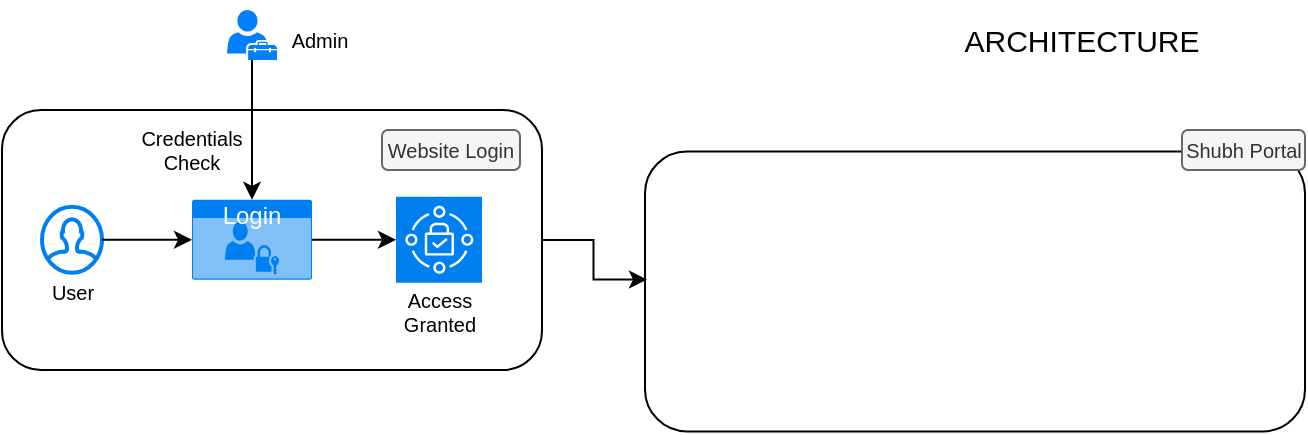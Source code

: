 <mxfile version="22.0.3" type="github">
  <diagram name="Page-1" id="KWnVXeVzuNGroSRr7JK8">
    <mxGraphModel dx="757" dy="492" grid="1" gridSize="10" guides="1" tooltips="1" connect="1" arrows="1" fold="1" page="1" pageScale="1" pageWidth="827" pageHeight="1169" math="0" shadow="0">
      <root>
        <mxCell id="0" />
        <mxCell id="1" parent="0" />
        <mxCell id="YLXyucDN5D_xezUCXxx6-1" value="" style="rounded=1;whiteSpace=wrap;html=1;" vertex="1" parent="1">
          <mxGeometry x="50" y="90" width="270" height="130" as="geometry" />
        </mxCell>
        <mxCell id="YLXyucDN5D_xezUCXxx6-2" value="" style="html=1;verticalLabelPosition=bottom;align=center;labelBackgroundColor=#ffffff;verticalAlign=top;strokeWidth=2;strokeColor=#0080F0;shadow=0;dashed=0;shape=mxgraph.ios7.icons.user;" vertex="1" parent="1">
          <mxGeometry x="70" y="138.37" width="30" height="33" as="geometry" />
        </mxCell>
        <mxCell id="YLXyucDN5D_xezUCXxx6-18" style="edgeStyle=orthogonalEdgeStyle;rounded=0;orthogonalLoop=1;jettySize=auto;html=1;" edge="1" parent="1" source="YLXyucDN5D_xezUCXxx6-3" target="YLXyucDN5D_xezUCXxx6-4">
          <mxGeometry relative="1" as="geometry" />
        </mxCell>
        <mxCell id="YLXyucDN5D_xezUCXxx6-3" value="Login" style="html=1;whiteSpace=wrap;strokeColor=none;fillColor=#0080f0;labelPosition=center;verticalLabelPosition=middle;verticalAlign=top;align=center;fontSize=12;outlineConnect=0;spacingTop=-6;fontColor=#FFFFFF;sketch=0;shape=mxgraph.sitemap.login;" vertex="1" parent="1">
          <mxGeometry x="145" y="134.88" width="60" height="40" as="geometry" />
        </mxCell>
        <mxCell id="YLXyucDN5D_xezUCXxx6-4" value="" style="sketch=0;points=[[0,0,0],[0.25,0,0],[0.5,0,0],[0.75,0,0],[1,0,0],[0,1,0],[0.25,1,0],[0.5,1,0],[0.75,1,0],[1,1,0],[0,0.25,0],[0,0.5,0],[0,0.75,0],[1,0.25,0],[1,0.5,0],[1,0.75,0]];outlineConnect=0;fontColor=#232F3E;fillColor=#0080f0;strokeColor=#ffffff;dashed=0;verticalLabelPosition=bottom;verticalAlign=top;align=center;html=1;fontSize=12;fontStyle=0;aspect=fixed;shape=mxgraph.aws4.resourceIcon;resIcon=mxgraph.aws4.verified_access;" vertex="1" parent="1">
          <mxGeometry x="247" y="133.38" width="43" height="43" as="geometry" />
        </mxCell>
        <mxCell id="YLXyucDN5D_xezUCXxx6-6" value="User" style="text;html=1;strokeColor=none;fillColor=none;align=center;verticalAlign=middle;whiteSpace=wrap;rounded=0;fontSize=10;" vertex="1" parent="1">
          <mxGeometry x="72.5" y="171.37" width="25" height="18.63" as="geometry" />
        </mxCell>
        <mxCell id="YLXyucDN5D_xezUCXxx6-9" style="edgeStyle=orthogonalEdgeStyle;rounded=0;orthogonalLoop=1;jettySize=auto;html=1;" edge="1" parent="1" source="YLXyucDN5D_xezUCXxx6-7" target="YLXyucDN5D_xezUCXxx6-3">
          <mxGeometry relative="1" as="geometry" />
        </mxCell>
        <mxCell id="YLXyucDN5D_xezUCXxx6-7" value="" style="sketch=0;pointerEvents=1;shadow=0;dashed=0;html=1;strokeColor=none;fillColor=#0080ff;labelPosition=center;verticalLabelPosition=bottom;verticalAlign=top;outlineConnect=0;align=center;shape=mxgraph.office.users.tenant_admin;" vertex="1" parent="1">
          <mxGeometry x="162.5" y="40" width="25" height="25" as="geometry" />
        </mxCell>
        <mxCell id="YLXyucDN5D_xezUCXxx6-10" value="" style="rounded=1;whiteSpace=wrap;html=1;" vertex="1" parent="1">
          <mxGeometry x="371.5" y="110.69" width="330" height="140" as="geometry" />
        </mxCell>
        <mxCell id="YLXyucDN5D_xezUCXxx6-11" value="Admin" style="text;html=1;strokeColor=none;fillColor=none;align=center;verticalAlign=middle;whiteSpace=wrap;rounded=0;fontSize=10;" vertex="1" parent="1">
          <mxGeometry x="187.5" y="45" width="41.5" height="20" as="geometry" />
        </mxCell>
        <mxCell id="YLXyucDN5D_xezUCXxx6-12" value="Credentials Check" style="text;html=1;strokeColor=none;fillColor=none;align=center;verticalAlign=middle;whiteSpace=wrap;rounded=0;fontSize=10;" vertex="1" parent="1">
          <mxGeometry x="120" y="100" width="50" height="20" as="geometry" />
        </mxCell>
        <mxCell id="YLXyucDN5D_xezUCXxx6-13" value="Access Granted" style="text;html=1;strokeColor=none;fillColor=none;align=center;verticalAlign=middle;whiteSpace=wrap;rounded=0;fontSize=10;" vertex="1" parent="1">
          <mxGeometry x="247.75" y="179.75" width="41.5" height="23.38" as="geometry" />
        </mxCell>
        <mxCell id="YLXyucDN5D_xezUCXxx6-17" style="edgeStyle=orthogonalEdgeStyle;rounded=0;orthogonalLoop=1;jettySize=auto;html=1;entryX=0;entryY=0.5;entryDx=0;entryDy=0;entryPerimeter=0;" edge="1" parent="1" source="YLXyucDN5D_xezUCXxx6-2" target="YLXyucDN5D_xezUCXxx6-3">
          <mxGeometry relative="1" as="geometry" />
        </mxCell>
        <mxCell id="YLXyucDN5D_xezUCXxx6-19" value="Website Login" style="text;html=1;strokeColor=#666666;fillColor=#f5f5f5;align=center;verticalAlign=middle;whiteSpace=wrap;rounded=1;fontSize=10;fontColor=#333333;" vertex="1" parent="1">
          <mxGeometry x="240" y="100" width="69" height="20" as="geometry" />
        </mxCell>
        <mxCell id="YLXyucDN5D_xezUCXxx6-20" style="edgeStyle=orthogonalEdgeStyle;rounded=0;orthogonalLoop=1;jettySize=auto;html=1;entryX=0.003;entryY=0.458;entryDx=0;entryDy=0;entryPerimeter=0;" edge="1" parent="1" source="YLXyucDN5D_xezUCXxx6-1" target="YLXyucDN5D_xezUCXxx6-10">
          <mxGeometry relative="1" as="geometry" />
        </mxCell>
        <mxCell id="YLXyucDN5D_xezUCXxx6-21" value="Shubh Portal" style="text;html=1;strokeColor=#666666;fillColor=#f5f5f5;align=center;verticalAlign=middle;whiteSpace=wrap;rounded=1;fontSize=10;fontColor=#333333;" vertex="1" parent="1">
          <mxGeometry x="640" y="100" width="61.5" height="20" as="geometry" />
        </mxCell>
        <mxCell id="YLXyucDN5D_xezUCXxx6-22" value="ARCHITECTURE" style="text;html=1;strokeColor=none;fillColor=none;align=center;verticalAlign=middle;whiteSpace=wrap;rounded=0;fontSize=15;" vertex="1" parent="1">
          <mxGeometry x="520" y="35" width="140" height="40" as="geometry" />
        </mxCell>
      </root>
    </mxGraphModel>
  </diagram>
</mxfile>
